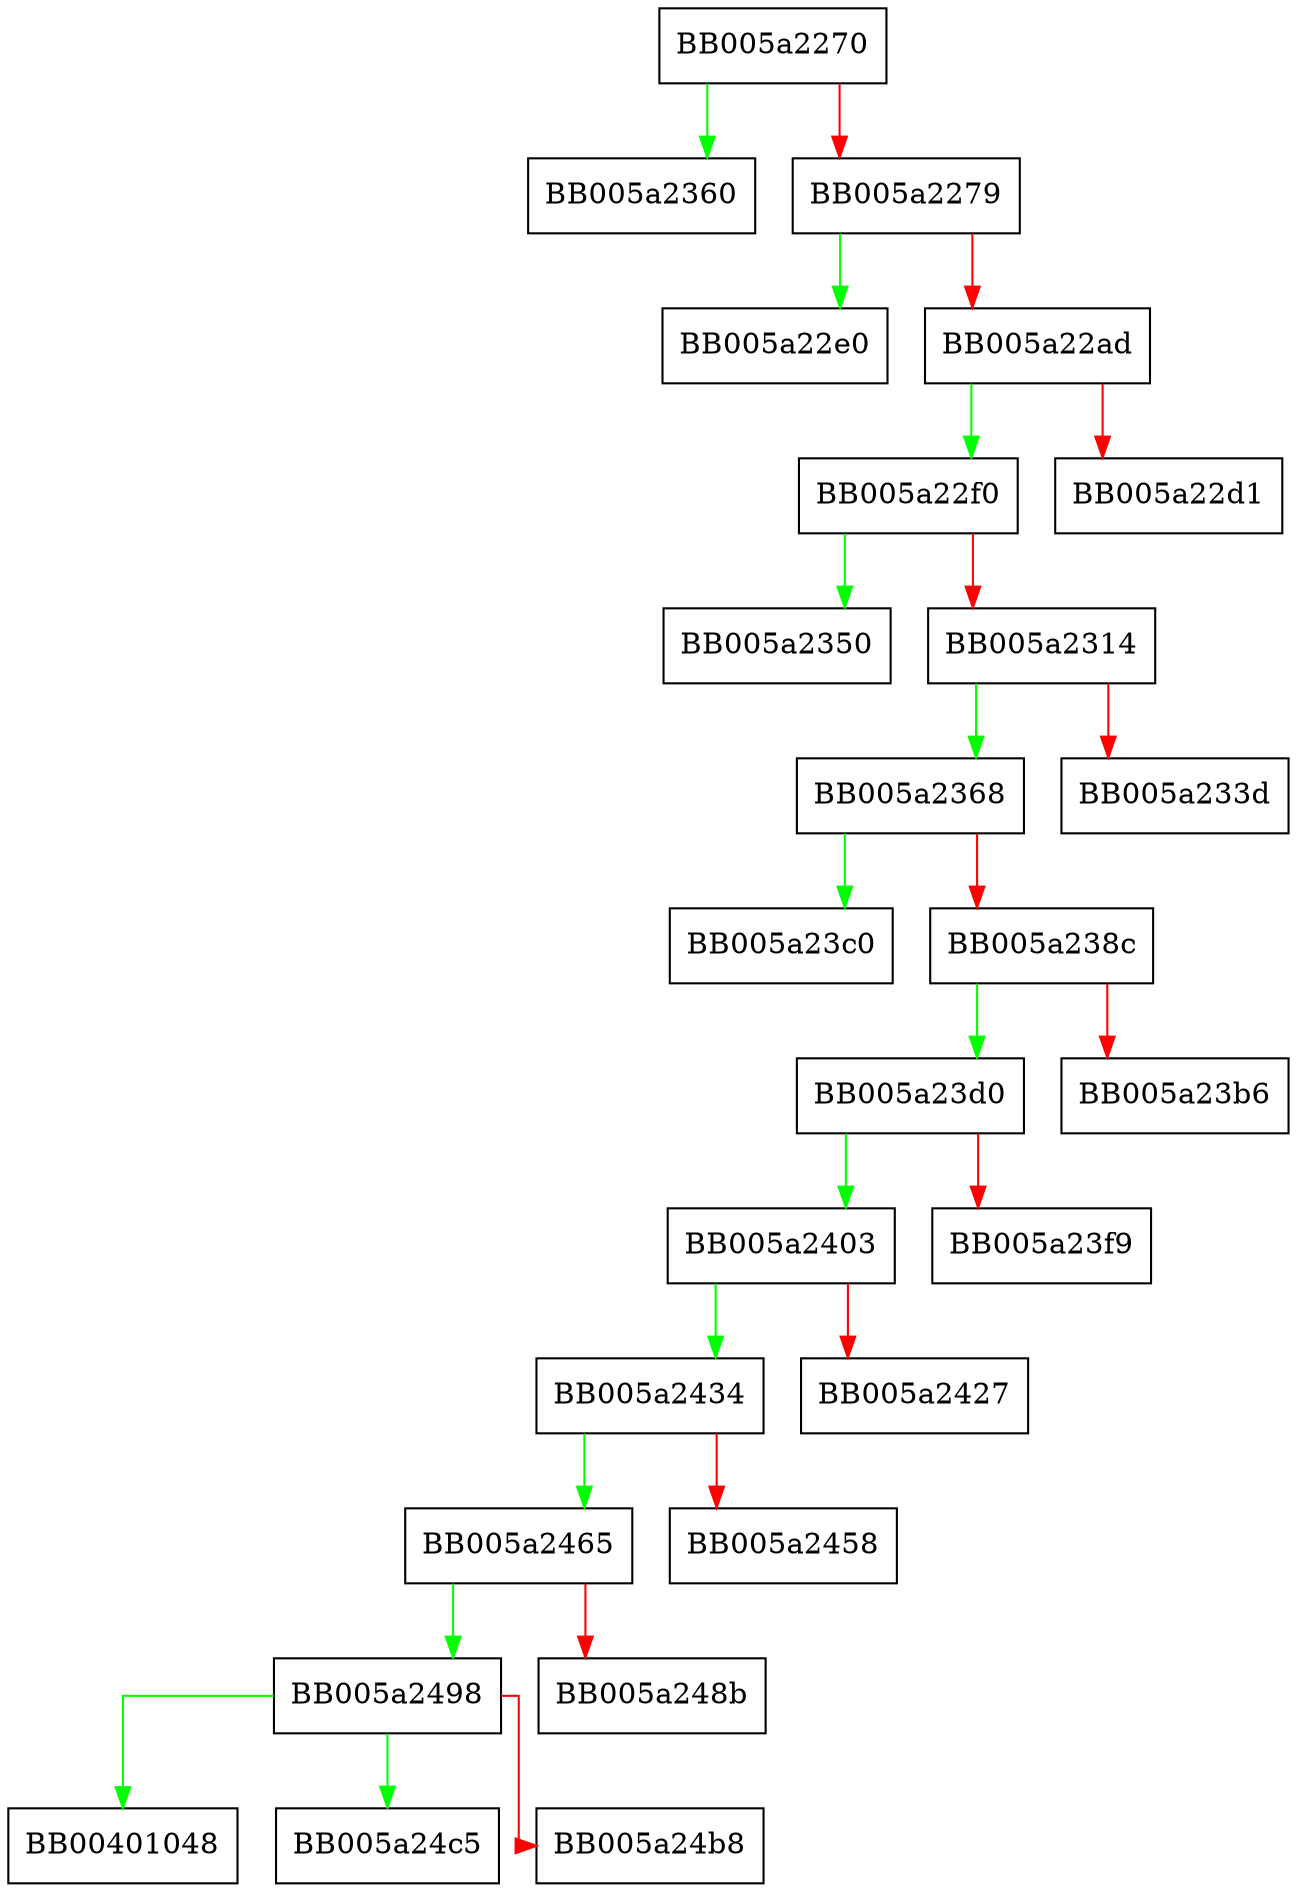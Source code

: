 digraph int_def_cb {
  node [shape="box"];
  graph [splines=ortho];
  BB005a2270 -> BB005a2360 [color="green"];
  BB005a2270 -> BB005a2279 [color="red"];
  BB005a2279 -> BB005a22e0 [color="green"];
  BB005a2279 -> BB005a22ad [color="red"];
  BB005a22ad -> BB005a22f0 [color="green"];
  BB005a22ad -> BB005a22d1 [color="red"];
  BB005a22f0 -> BB005a2350 [color="green"];
  BB005a22f0 -> BB005a2314 [color="red"];
  BB005a2314 -> BB005a2368 [color="green"];
  BB005a2314 -> BB005a233d [color="red"];
  BB005a2368 -> BB005a23c0 [color="green"];
  BB005a2368 -> BB005a238c [color="red"];
  BB005a238c -> BB005a23d0 [color="green"];
  BB005a238c -> BB005a23b6 [color="red"];
  BB005a23d0 -> BB005a2403 [color="green"];
  BB005a23d0 -> BB005a23f9 [color="red"];
  BB005a2403 -> BB005a2434 [color="green"];
  BB005a2403 -> BB005a2427 [color="red"];
  BB005a2434 -> BB005a2465 [color="green"];
  BB005a2434 -> BB005a2458 [color="red"];
  BB005a2465 -> BB005a2498 [color="green"];
  BB005a2465 -> BB005a248b [color="red"];
  BB005a2498 -> BB00401048 [color="green"];
  BB005a2498 -> BB005a24c5 [color="green"];
  BB005a2498 -> BB005a24b8 [color="red"];
}